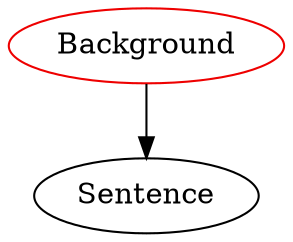 digraph background{
Background	[shape=oval, color=red2, label="Background"];
Background -> Sentence;
}
